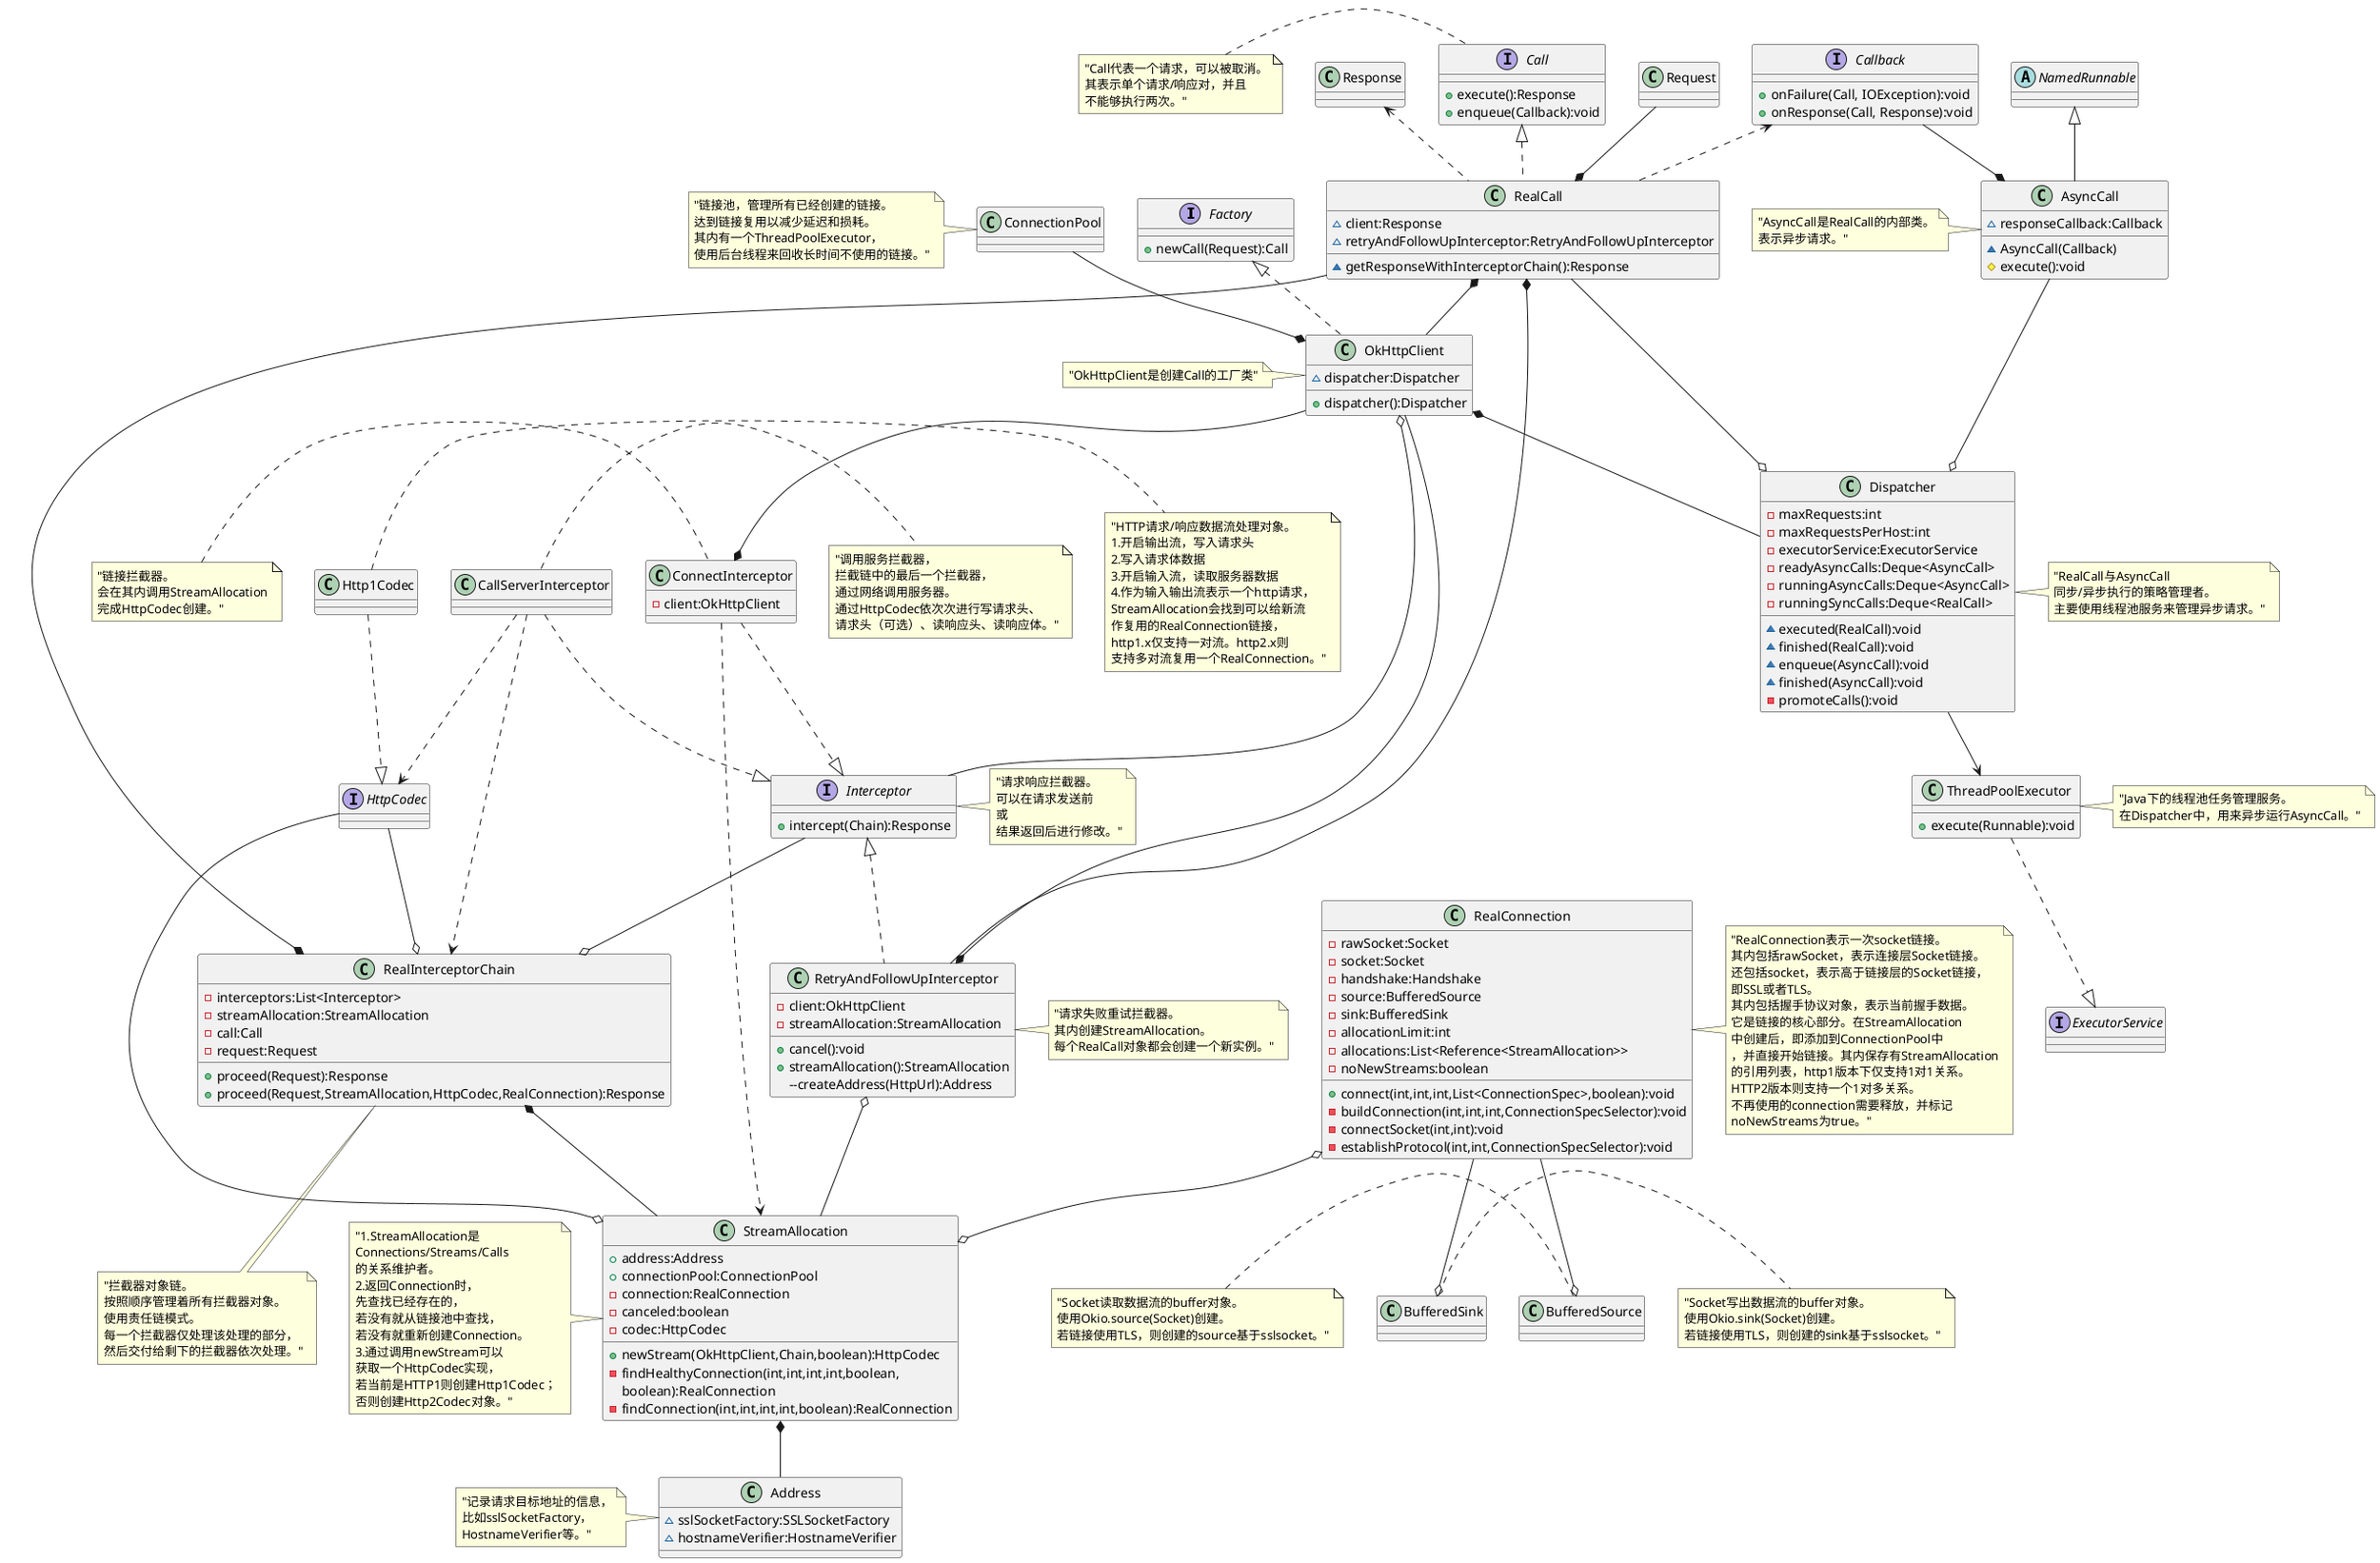 @startuml

interface Factory {
    +newCall(Request):Call
}

class OkHttpClient {
    ~dispatcher:Dispatcher
    +dispatcher():Dispatcher
}

note left of OkHttpClient
"OkHttpClient是创建Call的工厂类"
end note


interface ExecutorService
class ThreadPoolExecutor {
    +execute(Runnable):void
}

note right of ThreadPoolExecutor
"Java下的线程池任务管理服务。
在Dispatcher中，用来异步运行AsyncCall。"
end note

class Dispatcher {
    -maxRequests:int
    -maxRequestsPerHost:int
    -executorService:ExecutorService
    -readyAsyncCalls:Deque<AsyncCall>
    -runningAsyncCalls:Deque<AsyncCall>
    -runningSyncCalls:Deque<RealCall>
    ~executed(RealCall):void
    ~finished(RealCall):void
    ~enqueue(AsyncCall):void
    ~finished(AsyncCall):void
    -promoteCalls():void
}

note right of Dispatcher
"RealCall与AsyncCall
同步/异步执行的策略管理者。
主要使用线程池服务来管理异步请求。"
end note

class Request
class Response

interface Call {
    +execute():Response
    +enqueue(Callback):void
}

note left of Call
"Call代表一个请求，可以被取消。
其表示单个请求/响应对，并且
不能够执行两次。"
end note

interface Interceptor {
    +intercept(Chain):Response
}

note right of Interceptor
"请求响应拦截器。
可以在请求发送前
或
结果返回后进行修改。"
end note

class RetryAndFollowUpInterceptor {
    -client:OkHttpClient
    -streamAllocation:StreamAllocation
    +cancel():void
    +streamAllocation():StreamAllocation
    --createAddress(HttpUrl):Address
}

note right of RetryAndFollowUpInterceptor
"请求失败重试拦截器。
其内创建StreamAllocation。
每个RealCall对象都会创建一个新实例。"
end note

class RealCall {
    ~client:Response
    ~retryAndFollowUpInterceptor:RetryAndFollowUpInterceptor
    ~getResponseWithInterceptorChain():Response
}

abstract class NamedRunnable

class AsyncCall {
     ~responseCallback:Callback
     ~AsyncCall(Callback)
     #execute():void
}

note left of AsyncCall
"AsyncCall是RealCall的内部类。
表示异步请求。"
end note

interface Callback {
    +onFailure(Call, IOException):void
    +onResponse(Call, Response):void
}

class RealInterceptorChain {
    -interceptors:List<Interceptor>
    -streamAllocation:StreamAllocation
    -call:Call
    -request:Request
    +proceed(Request):Response
    +proceed(Request,StreamAllocation,HttpCodec,RealConnection):Response
}

note bottom of RealInterceptorChain
"拦截器对象链。
按照顺序管理着所有拦截器对象。
使用责任链模式。
每一个拦截器仅处理该处理的部分，
然后交付给剩下的拦截器依次处理。"
end note

class StreamAllocation {
    +address:Address
    +connectionPool:ConnectionPool
    -connection:RealConnection
    -canceled:boolean
    -codec:HttpCodec
    +newStream(OkHttpClient,Chain,boolean):HttpCodec
    -findHealthyConnection(int,int,int,int,boolean,
           boolean):RealConnection
    -findConnection(int,int,int,int,boolean):RealConnection
}

note left of StreamAllocation
"1.StreamAllocation是
Connections/Streams/Calls
的关系维护者。
2.返回Connection时，
先查找已经存在的，
若没有就从链接池中查找，
若没有就重新创建Connection。
3.通过调用newStream可以
获取一个HttpCodec实现，
若当前是HTTP1则创建Http1Codec；
否则创建Http2Codec对象。"
end note

interface HttpCodec
class Http1Codec {
}

note right of Http1Codec
"HTTP请求/响应数据流处理对象。
1.开启输出流，写入请求头
2.写入请求体数据
3.开启输入流，读取服务器数据
4.作为输入输出流表示一个http请求，
StreamAllocation会找到可以给新流
作复用的RealConnection链接，
http1.x仅支持一对流。http2.x则
支持多对流复用一个RealConnection。"
end note

class RealConnection {
    -rawSocket:Socket
    -socket:Socket
    -handshake:Handshake
    -source:BufferedSource
    -sink:BufferedSink
    -allocationLimit:int
    -allocations:List<Reference<StreamAllocation>>
    -noNewStreams:boolean
    +connect(int,int,int,List<ConnectionSpec>,boolean):void
    -buildConnection(int,int,int,ConnectionSpecSelector):void
    -connectSocket(int,int):void
    -establishProtocol(int,int,ConnectionSpecSelector):void
}

note right of RealConnection
"RealConnection表示一次socket链接。
其内包括rawSocket，表示连接层Socket链接。
还包括socket，表示高于链接层的Socket链接，
即SSL或者TLS。
其内包括握手协议对象，表示当前握手数据。
它是链接的核心部分。在StreamAllocation
中创建后，即添加到ConnectionPool中
，并直接开始链接。其内保存有StreamAllocation
的引用列表，http1版本下仅支持1对1关系。
HTTP2版本则支持一个1对多关系。
不再使用的connection需要释放，并标记
noNewStreams为true。"
end note

class Address {
    ~sslSocketFactory:SSLSocketFactory
    ~hostnameVerifier:HostnameVerifier
}

note left of Address
"记录请求目标地址的信息，
比如sslSocketFactory，
HostnameVerifier等。"
end note

class ConnectionPool

note left of ConnectionPool
"链接池，管理所有已经创建的链接。
达到链接复用以减少延迟和损耗。
其内有一个ThreadPoolExecutor，
使用后台线程来回收长时间不使用的链接。"
end note

class ConnectInterceptor {
    -client:OkHttpClient
}

note left of ConnectInterceptor
"链接拦截器。
会在其内调用StreamAllocation
完成HttpCodec创建。"
end note

class BufferedSource

note left of BufferedSource
"Socket读取数据流的buffer对象。
使用Okio.source(Socket)创建。
若链接使用TLS，则创建的source基于sslsocket。"
end note

class BufferedSink

note right of BufferedSink
"Socket写出数据流的buffer对象。
使用Okio.sink(Socket)创建。
若链接使用TLS，则创建的sink基于sslsocket。"
end note

class CallServerInterceptor

note right of CallServerInterceptor
"调用服务拦截器，
拦截链中的最后一个拦截器，
通过网络调用服务器。
通过HttpCodec依次次进行写请求头、
请求头（可选）、读响应头、读响应体。"
end note

CallServerInterceptor ..> HttpCodec
CallServerInterceptor ..|> Interceptor
CallServerInterceptor ..> RealInterceptorChain

RealConnection --o BufferedSource
RealConnection --o BufferedSink

Http1Codec ..|> HttpCodec

HttpCodec --o RealInterceptorChain

HttpCodec --o StreamAllocation

RealConnection o--o StreamAllocation

ConnectInterceptor ..> StreamAllocation

ConnectInterceptor ..|> Interceptor

ConnectionPool --* OkHttpClient

Interceptor --o RealInterceptorChain

RealCall --* RealInterceptorChain

RealInterceptorChain *-- StreamAllocation

StreamAllocation *-- Address

RetryAndFollowUpInterceptor o-- StreamAllocation

ThreadPoolExecutor ..|> ExecutorService
Dispatcher --> ThreadPoolExecutor
Interceptor --o OkHttpClient
OkHttpClient --* ConnectInterceptor
OkHttpClient --* RetryAndFollowUpInterceptor
Interceptor <|.. RetryAndFollowUpInterceptor
RealCall *--  RetryAndFollowUpInterceptor
Request --* RealCall
Response <.. RealCall
Callback <.. RealCall
Callback --* AsyncCall

NamedRunnable <|-- AsyncCall
RealCall *-- OkHttpClient
Call <|.. RealCall

Factory <|.. OkHttpClient
OkHttpClient *-- Dispatcher

RealCall --o Dispatcher
AsyncCall --o Dispatcher

@enduml